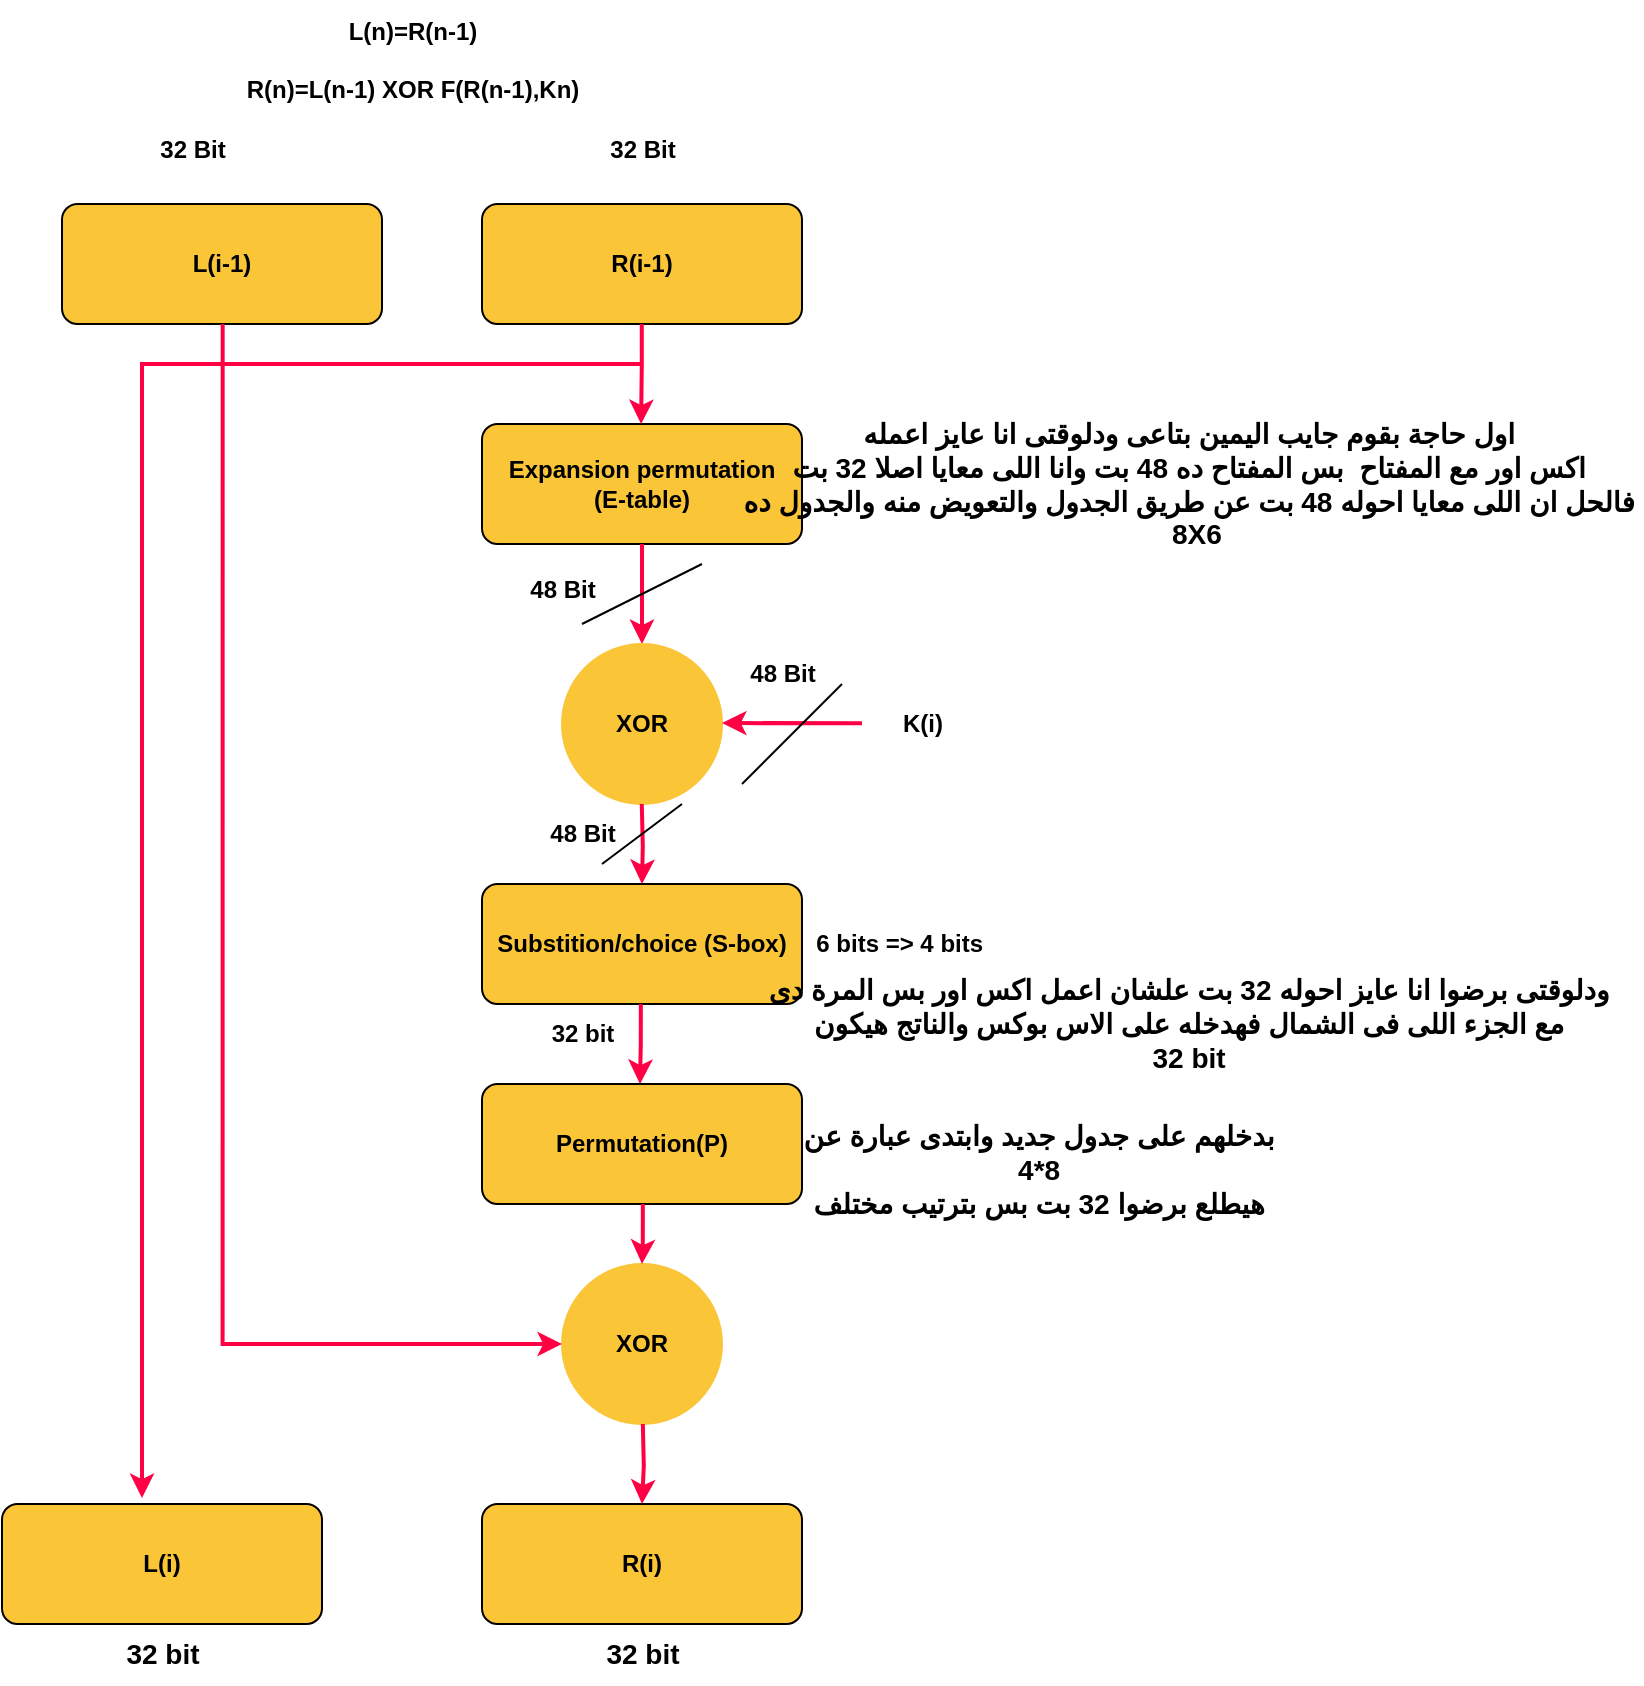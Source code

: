 <mxfile version="21.2.8" type="device">
  <diagram name="Page-1" id="rRFc9bHcIBAohH5S0odY">
    <mxGraphModel dx="1461" dy="1923" grid="1" gridSize="10" guides="1" tooltips="1" connect="1" arrows="1" fold="1" page="1" pageScale="1" pageWidth="850" pageHeight="1100" math="0" shadow="0">
      <root>
        <mxCell id="0" />
        <mxCell id="1" parent="0" />
        <mxCell id="LMoRLBbi18-cdOYfBMGN-26" value="&lt;b&gt;R(i-1)&lt;/b&gt;" style="rounded=1;whiteSpace=wrap;html=1;arcSize=13;fillColor=#FBC538;" parent="1" vertex="1">
          <mxGeometry x="390" y="70" width="160" height="60" as="geometry" />
        </mxCell>
        <mxCell id="LMoRLBbi18-cdOYfBMGN-27" value="&lt;b&gt;Expansion permutation&lt;br&gt;(E-table)&lt;br&gt;&lt;/b&gt;" style="rounded=1;whiteSpace=wrap;html=1;arcSize=13;fillColor=#FBC538;" parent="1" vertex="1">
          <mxGeometry x="390" y="180" width="160" height="60" as="geometry" />
        </mxCell>
        <mxCell id="LMoRLBbi18-cdOYfBMGN-28" style="edgeStyle=orthogonalEdgeStyle;rounded=0;orthogonalLoop=1;jettySize=auto;html=1;strokeColor=#FF0044;strokeWidth=2;" parent="1" edge="1">
          <mxGeometry relative="1" as="geometry">
            <mxPoint x="469.55" y="180" as="targetPoint" />
            <mxPoint x="469.88" y="130" as="sourcePoint" />
            <Array as="points">
              <mxPoint x="469.55" y="150" />
              <mxPoint x="469.55" y="150" />
            </Array>
          </mxGeometry>
        </mxCell>
        <mxCell id="LMoRLBbi18-cdOYfBMGN-30" style="edgeStyle=orthogonalEdgeStyle;rounded=0;orthogonalLoop=1;jettySize=auto;html=1;strokeColor=#FF0044;strokeWidth=2;entryX=0.5;entryY=0;entryDx=0;entryDy=0;exitX=0.5;exitY=1;exitDx=0;exitDy=0;" parent="1" source="LMoRLBbi18-cdOYfBMGN-27" edge="1">
          <mxGeometry relative="1" as="geometry">
            <mxPoint x="470" y="290" as="targetPoint" />
            <mxPoint x="470" y="250" as="sourcePoint" />
            <Array as="points" />
          </mxGeometry>
        </mxCell>
        <mxCell id="2fboy8t-7ojy_MJ6d2ZT-1" value="&lt;b&gt;32 Bit&lt;/b&gt;" style="text;html=1;align=center;verticalAlign=middle;resizable=0;points=[];autosize=1;strokeColor=none;fillColor=none;" parent="1" vertex="1">
          <mxGeometry x="440" y="28" width="60" height="30" as="geometry" />
        </mxCell>
        <mxCell id="2fboy8t-7ojy_MJ6d2ZT-2" value="&lt;b&gt;L(i-1)&lt;/b&gt;" style="rounded=1;whiteSpace=wrap;html=1;arcSize=13;fillColor=#FBC538;" parent="1" vertex="1">
          <mxGeometry x="180" y="70" width="160" height="60" as="geometry" />
        </mxCell>
        <mxCell id="2fboy8t-7ojy_MJ6d2ZT-3" value="&lt;b style=&quot;border-color: var(--border-color);&quot;&gt;32 Bit&lt;/b&gt;" style="text;html=1;align=center;verticalAlign=middle;resizable=0;points=[];autosize=1;strokeColor=none;fillColor=none;" parent="1" vertex="1">
          <mxGeometry x="215" y="28" width="60" height="30" as="geometry" />
        </mxCell>
        <mxCell id="2fboy8t-7ojy_MJ6d2ZT-4" value="" style="endArrow=none;html=1;rounded=0;" parent="1" edge="1">
          <mxGeometry width="50" height="50" relative="1" as="geometry">
            <mxPoint x="440" y="280" as="sourcePoint" />
            <mxPoint x="500" y="250" as="targetPoint" />
          </mxGeometry>
        </mxCell>
        <mxCell id="2fboy8t-7ojy_MJ6d2ZT-5" value="&lt;b&gt;48 Bit&lt;/b&gt;" style="text;html=1;align=center;verticalAlign=middle;resizable=0;points=[];autosize=1;strokeColor=none;fillColor=none;" parent="1" vertex="1">
          <mxGeometry x="400" y="248" width="60" height="30" as="geometry" />
        </mxCell>
        <mxCell id="2fboy8t-7ojy_MJ6d2ZT-6" value="&lt;b&gt;XOR&lt;/b&gt;" style="ellipse;whiteSpace=wrap;html=1;aspect=fixed;fillColor=#FBC538;strokeColor=#fbc538;" parent="1" vertex="1">
          <mxGeometry x="430" y="290" width="80" height="80" as="geometry" />
        </mxCell>
        <mxCell id="2fboy8t-7ojy_MJ6d2ZT-7" style="edgeStyle=orthogonalEdgeStyle;rounded=0;orthogonalLoop=1;jettySize=auto;html=1;strokeColor=#FF0044;strokeWidth=2;" parent="1" edge="1">
          <mxGeometry relative="1" as="geometry">
            <mxPoint x="510" y="329.55" as="targetPoint" />
            <mxPoint x="530" y="329.55" as="sourcePoint" />
            <Array as="points">
              <mxPoint x="580" y="329.47" />
            </Array>
          </mxGeometry>
        </mxCell>
        <mxCell id="2fboy8t-7ojy_MJ6d2ZT-9" value="" style="endArrow=none;html=1;rounded=0;" parent="1" edge="1">
          <mxGeometry width="50" height="50" relative="1" as="geometry">
            <mxPoint x="520" y="360" as="sourcePoint" />
            <mxPoint x="570" y="310" as="targetPoint" />
          </mxGeometry>
        </mxCell>
        <mxCell id="2fboy8t-7ojy_MJ6d2ZT-10" value="&lt;b&gt;48 Bit&lt;/b&gt;" style="text;html=1;align=center;verticalAlign=middle;resizable=0;points=[];autosize=1;strokeColor=none;fillColor=none;" parent="1" vertex="1">
          <mxGeometry x="510" y="290" width="60" height="30" as="geometry" />
        </mxCell>
        <mxCell id="2fboy8t-7ojy_MJ6d2ZT-11" value="&lt;b&gt;K(i)&lt;/b&gt;" style="text;html=1;align=center;verticalAlign=middle;resizable=0;points=[];autosize=1;strokeColor=none;fillColor=none;" parent="1" vertex="1">
          <mxGeometry x="590" y="315" width="40" height="30" as="geometry" />
        </mxCell>
        <mxCell id="2fboy8t-7ojy_MJ6d2ZT-12" value="&lt;b&gt;Substition/choice (S-box)&lt;br&gt;&lt;/b&gt;" style="rounded=1;whiteSpace=wrap;html=1;arcSize=13;fillColor=#FBC538;" parent="1" vertex="1">
          <mxGeometry x="390" y="410" width="160" height="60" as="geometry" />
        </mxCell>
        <mxCell id="2fboy8t-7ojy_MJ6d2ZT-13" style="edgeStyle=orthogonalEdgeStyle;rounded=0;orthogonalLoop=1;jettySize=auto;html=1;strokeColor=#FF0044;strokeWidth=2;entryX=0.5;entryY=0;entryDx=0;entryDy=0;" parent="1" target="2fboy8t-7ojy_MJ6d2ZT-12" edge="1">
          <mxGeometry relative="1" as="geometry">
            <mxPoint x="470" y="400" as="targetPoint" />
            <mxPoint x="469.88" y="370" as="sourcePoint" />
            <Array as="points" />
          </mxGeometry>
        </mxCell>
        <mxCell id="2fboy8t-7ojy_MJ6d2ZT-15" value="" style="endArrow=none;html=1;rounded=0;" parent="1" edge="1">
          <mxGeometry width="50" height="50" relative="1" as="geometry">
            <mxPoint x="450" y="400" as="sourcePoint" />
            <mxPoint x="490" y="370" as="targetPoint" />
            <Array as="points">
              <mxPoint x="490" y="370" />
            </Array>
          </mxGeometry>
        </mxCell>
        <mxCell id="2fboy8t-7ojy_MJ6d2ZT-16" value="&lt;b&gt;48 Bit&lt;/b&gt;" style="text;html=1;align=center;verticalAlign=middle;resizable=0;points=[];autosize=1;strokeColor=none;fillColor=none;" parent="1" vertex="1">
          <mxGeometry x="410" y="370" width="60" height="30" as="geometry" />
        </mxCell>
        <mxCell id="2fboy8t-7ojy_MJ6d2ZT-17" style="edgeStyle=orthogonalEdgeStyle;rounded=0;orthogonalLoop=1;jettySize=auto;html=1;strokeColor=#FF0044;strokeWidth=2;" parent="1" edge="1">
          <mxGeometry relative="1" as="geometry">
            <mxPoint x="469" y="510" as="targetPoint" />
            <mxPoint x="469.42" y="470" as="sourcePoint" />
            <Array as="points">
              <mxPoint x="469.09" y="490" />
              <mxPoint x="469.09" y="490" />
            </Array>
          </mxGeometry>
        </mxCell>
        <mxCell id="2fboy8t-7ojy_MJ6d2ZT-18" value="&lt;b&gt;Permutation(P)&lt;/b&gt;" style="rounded=1;whiteSpace=wrap;html=1;arcSize=13;fillColor=#FBC538;" parent="1" vertex="1">
          <mxGeometry x="390" y="510" width="160" height="60" as="geometry" />
        </mxCell>
        <mxCell id="2fboy8t-7ojy_MJ6d2ZT-19" value="&lt;b&gt;32 bit&lt;/b&gt;" style="text;html=1;align=center;verticalAlign=middle;resizable=0;points=[];autosize=1;strokeColor=none;fillColor=none;" parent="1" vertex="1">
          <mxGeometry x="415" y="470" width="50" height="30" as="geometry" />
        </mxCell>
        <mxCell id="2fboy8t-7ojy_MJ6d2ZT-20" value="&lt;b&gt;6 bits =&amp;gt; 4 bits&amp;nbsp;&lt;/b&gt;" style="text;html=1;align=center;verticalAlign=middle;resizable=0;points=[];autosize=1;strokeColor=none;fillColor=none;" parent="1" vertex="1">
          <mxGeometry x="545" y="425" width="110" height="30" as="geometry" />
        </mxCell>
        <mxCell id="2fboy8t-7ojy_MJ6d2ZT-21" value="&lt;b&gt;XOR&lt;/b&gt;" style="ellipse;whiteSpace=wrap;html=1;aspect=fixed;fillColor=#FBC538;strokeColor=#fbc538;" parent="1" vertex="1">
          <mxGeometry x="430" y="600" width="80" height="80" as="geometry" />
        </mxCell>
        <mxCell id="2fboy8t-7ojy_MJ6d2ZT-22" style="edgeStyle=orthogonalEdgeStyle;rounded=0;orthogonalLoop=1;jettySize=auto;html=1;strokeColor=#FF0044;strokeWidth=2;" parent="1" edge="1">
          <mxGeometry relative="1" as="geometry">
            <mxPoint x="470" y="600" as="targetPoint" />
            <mxPoint x="470.42" y="570" as="sourcePoint" />
            <Array as="points">
              <mxPoint x="470.09" y="590" />
              <mxPoint x="470.09" y="590" />
            </Array>
          </mxGeometry>
        </mxCell>
        <mxCell id="2fboy8t-7ojy_MJ6d2ZT-23" value="&lt;b&gt;R(i)&lt;/b&gt;" style="rounded=1;whiteSpace=wrap;html=1;arcSize=13;fillColor=#FBC538;" parent="1" vertex="1">
          <mxGeometry x="390" y="720" width="160" height="60" as="geometry" />
        </mxCell>
        <mxCell id="2fboy8t-7ojy_MJ6d2ZT-24" style="edgeStyle=orthogonalEdgeStyle;rounded=0;orthogonalLoop=1;jettySize=auto;html=1;strokeColor=#FF0044;strokeWidth=2;entryX=0.5;entryY=0;entryDx=0;entryDy=0;entryPerimeter=0;" parent="1" target="2fboy8t-7ojy_MJ6d2ZT-23" edge="1">
          <mxGeometry relative="1" as="geometry">
            <mxPoint x="470" y="710" as="targetPoint" />
            <mxPoint x="470.42" y="680" as="sourcePoint" />
            <Array as="points" />
          </mxGeometry>
        </mxCell>
        <mxCell id="2fboy8t-7ojy_MJ6d2ZT-25" style="edgeStyle=orthogonalEdgeStyle;rounded=0;orthogonalLoop=1;jettySize=auto;html=1;strokeColor=#FF0044;strokeWidth=2;" parent="1" edge="1">
          <mxGeometry relative="1" as="geometry">
            <mxPoint x="220" y="717" as="targetPoint" />
            <mxPoint x="469.56" y="150" as="sourcePoint" />
            <Array as="points">
              <mxPoint x="220" y="150" />
              <mxPoint x="220" y="717" />
            </Array>
          </mxGeometry>
        </mxCell>
        <mxCell id="2fboy8t-7ojy_MJ6d2ZT-26" value="&lt;b&gt;L(i)&lt;/b&gt;" style="rounded=1;whiteSpace=wrap;html=1;arcSize=13;fillColor=#FBC538;" parent="1" vertex="1">
          <mxGeometry x="150" y="720" width="160" height="60" as="geometry" />
        </mxCell>
        <mxCell id="2fboy8t-7ojy_MJ6d2ZT-27" style="edgeStyle=orthogonalEdgeStyle;rounded=0;orthogonalLoop=1;jettySize=auto;html=1;strokeColor=#FF0044;strokeWidth=2;entryX=0;entryY=0.5;entryDx=0;entryDy=0;" parent="1" target="2fboy8t-7ojy_MJ6d2ZT-21" edge="1">
          <mxGeometry relative="1" as="geometry">
            <mxPoint x="260" y="180" as="targetPoint" />
            <mxPoint x="260.33" y="130" as="sourcePoint" />
            <Array as="points">
              <mxPoint x="260" y="640" />
            </Array>
          </mxGeometry>
        </mxCell>
        <mxCell id="8uYSC3mcsT8FO7wkQZXu-1" value="&lt;b&gt;L(n)=R(n-1)&lt;br&gt;&lt;br&gt;R(n)=L(n-1) XOR F(R(n-1),Kn)&lt;br&gt;&lt;/b&gt;" style="text;html=1;align=center;verticalAlign=middle;resizable=0;points=[];autosize=1;strokeColor=none;fillColor=none;" parent="1" vertex="1">
          <mxGeometry x="260" y="-32" width="190" height="60" as="geometry" />
        </mxCell>
        <mxCell id="8uYSC3mcsT8FO7wkQZXu-2" value="&lt;b&gt;&lt;font style=&quot;font-size: 14px;&quot;&gt;اول حاجة بقوم جايب اليمين بتاعى ودلوقتى انا عايز اعمله&amp;nbsp;&lt;br&gt;اكس اور مع المفتاح&amp;nbsp; بس المفتاح ده 48 بت وانا اللى معايا اصلا 32 بت&amp;nbsp;&lt;br&gt;فالحل ان اللى معايا احوله 48 بت عن طريق الجدول والتعويض منه والجدول ده&amp;nbsp;&lt;br&gt;&amp;nbsp;8X6&lt;br&gt;&lt;/font&gt;&lt;/b&gt;" style="text;html=1;align=center;verticalAlign=middle;resizable=0;points=[];autosize=1;strokeColor=none;fillColor=none;" parent="1" vertex="1">
          <mxGeometry x="550" y="170" width="390" height="80" as="geometry" />
        </mxCell>
        <mxCell id="8uYSC3mcsT8FO7wkQZXu-3" value="&lt;span style=&quot;font-size: 14px;&quot;&gt;&lt;b&gt;ودلوقتى برضوا انا عايز احوله 32 بت علشان اعمل اكس اور بس المرة دى&amp;nbsp;&lt;br&gt;مع الجزء اللى فى الشمال فهدخله على الاس بوكس والناتج هيكون&amp;nbsp;&lt;br&gt;32 bit&amp;nbsp;&lt;br&gt;&lt;/b&gt;&lt;/span&gt;" style="text;html=1;align=center;verticalAlign=middle;resizable=0;points=[];autosize=1;strokeColor=none;fillColor=none;" parent="1" vertex="1">
          <mxGeometry x="560" y="450" width="370" height="60" as="geometry" />
        </mxCell>
        <mxCell id="8uYSC3mcsT8FO7wkQZXu-4" value="&lt;span style=&quot;font-size: 14px;&quot;&gt;&lt;b&gt;بدخلهم على جدول جديد وابتدى عبارة عن&amp;nbsp;&lt;br&gt;4*8&amp;nbsp;&lt;br&gt;هيطلع برضوا 32 بت بس بترتيب مختلف&amp;nbsp;&lt;br&gt;&lt;/b&gt;&lt;/span&gt;" style="text;html=1;align=center;verticalAlign=middle;resizable=0;points=[];autosize=1;strokeColor=none;fillColor=none;" parent="1" vertex="1">
          <mxGeometry x="560" y="523" width="220" height="60" as="geometry" />
        </mxCell>
        <mxCell id="8uYSC3mcsT8FO7wkQZXu-5" value="&lt;b&gt;&lt;font style=&quot;font-size: 14px;&quot;&gt;32 bit&lt;/font&gt;&lt;/b&gt;" style="text;html=1;align=center;verticalAlign=middle;resizable=0;points=[];autosize=1;strokeColor=none;fillColor=none;" parent="1" vertex="1">
          <mxGeometry x="440" y="780" width="60" height="30" as="geometry" />
        </mxCell>
        <mxCell id="8uYSC3mcsT8FO7wkQZXu-6" value="&lt;b style=&quot;border-color: var(--border-color);&quot;&gt;&lt;font style=&quot;border-color: var(--border-color); font-size: 14px;&quot;&gt;32 bit&lt;/font&gt;&lt;/b&gt;" style="text;html=1;align=center;verticalAlign=middle;resizable=0;points=[];autosize=1;strokeColor=none;fillColor=none;" parent="1" vertex="1">
          <mxGeometry x="200" y="780" width="60" height="30" as="geometry" />
        </mxCell>
      </root>
    </mxGraphModel>
  </diagram>
</mxfile>
